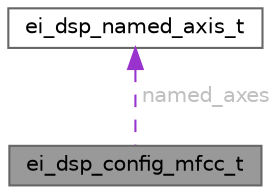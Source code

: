digraph "ei_dsp_config_mfcc_t"
{
 // LATEX_PDF_SIZE
  bgcolor="transparent";
  edge [fontname=Helvetica,fontsize=10,labelfontname=Helvetica,labelfontsize=10];
  node [fontname=Helvetica,fontsize=10,shape=box,height=0.2,width=0.4];
  Node1 [id="Node000001",label="ei_dsp_config_mfcc_t",height=0.2,width=0.4,color="gray40", fillcolor="grey60", style="filled", fontcolor="black",tooltip=" "];
  Node2 -> Node1 [id="edge2_Node000001_Node000002",dir="back",color="darkorchid3",style="dashed",tooltip=" ",label=" named_axes",fontcolor="grey" ];
  Node2 [id="Node000002",label="ei_dsp_named_axis_t",height=0.2,width=0.4,color="gray40", fillcolor="white", style="filled",URL="$structei__dsp__named__axis__t.html",tooltip=" "];
}
